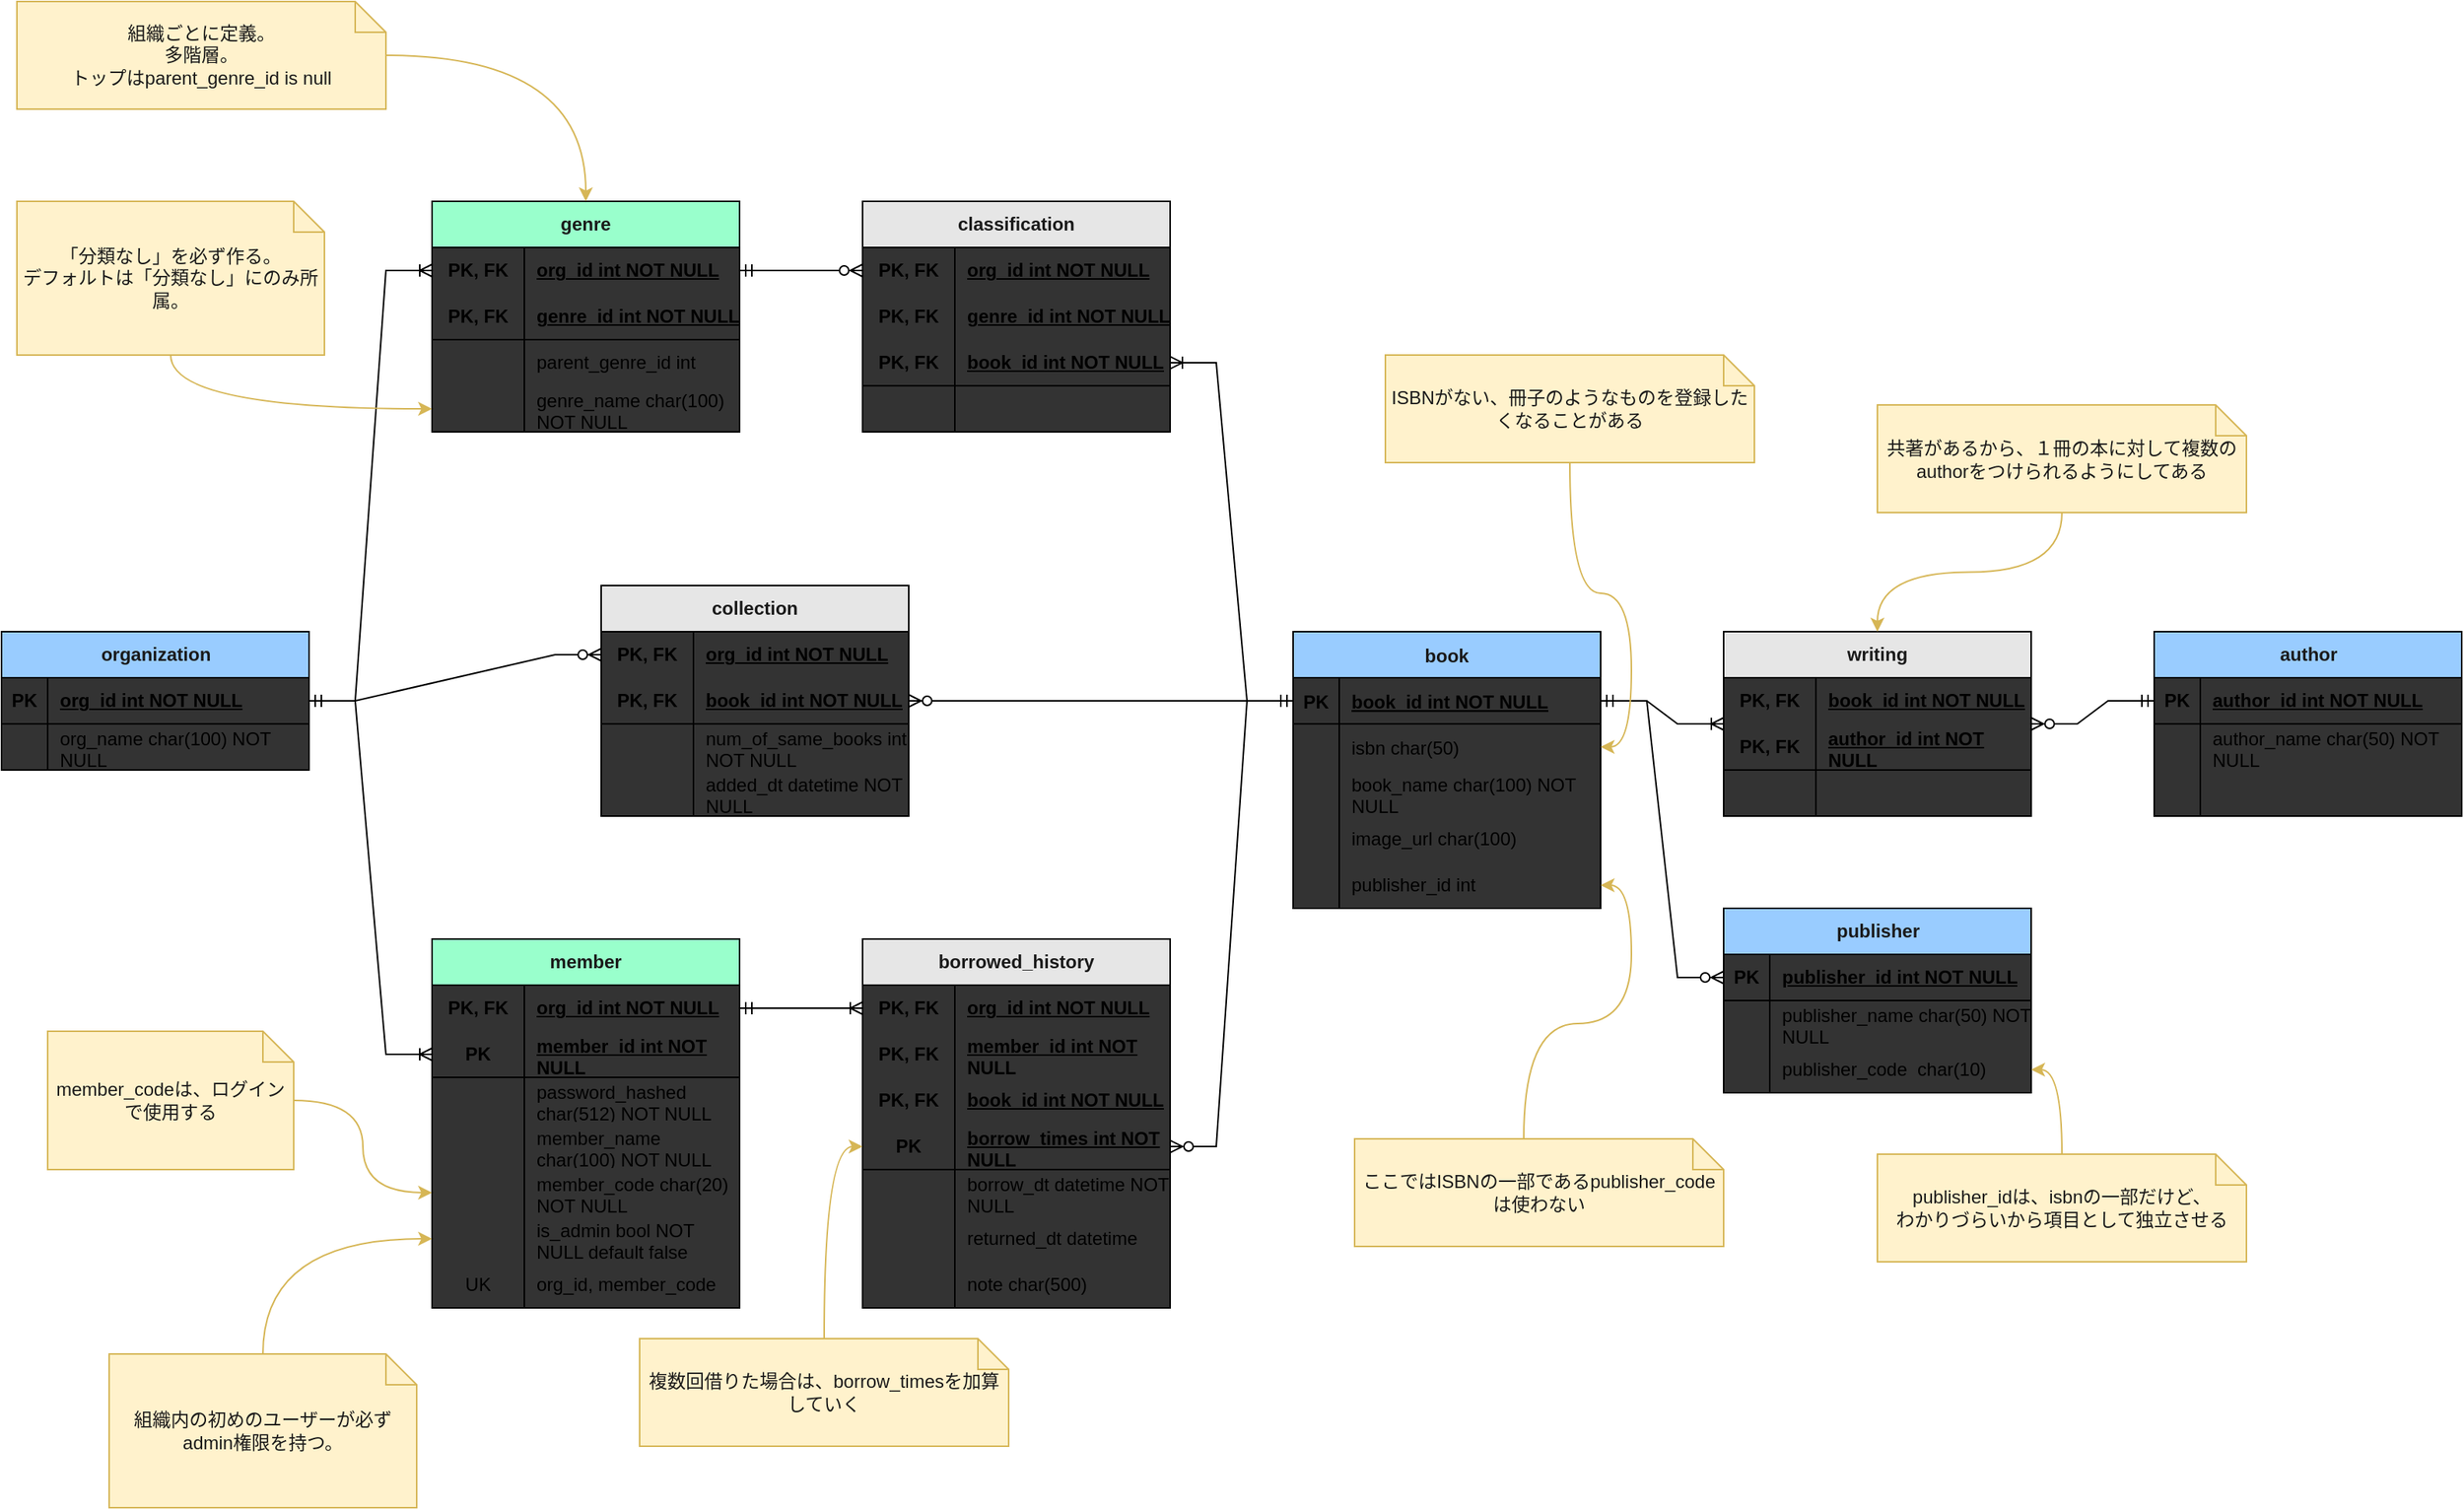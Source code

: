 <mxfile version="21.2.8" type="device">
  <diagram id="R2lEEEUBdFMjLlhIrx00" name="Page-1">
    <mxGraphModel dx="1838" dy="1634" grid="1" gridSize="10" guides="1" tooltips="1" connect="1" arrows="1" fold="1" page="1" pageScale="1" pageWidth="850" pageHeight="1100" math="0" shadow="0" extFonts="Permanent Marker^https://fonts.googleapis.com/css?family=Permanent+Marker">
      <root>
        <mxCell id="0" />
        <mxCell id="1" parent="0" />
        <mxCell id="C-vyLk0tnHw3VtMMgP7b-23" value="book" style="shape=table;startSize=30;container=1;collapsible=1;childLayout=tableLayout;fixedRows=1;rowLines=0;fontStyle=1;align=center;resizeLast=1;fillColor=#99CCFF;fontColor=#1A1A1A;swimlaneFillColor=#333333;" parent="1" vertex="1">
          <mxGeometry y="-80" width="200" height="180" as="geometry" />
        </mxCell>
        <mxCell id="C-vyLk0tnHw3VtMMgP7b-24" value="" style="shape=partialRectangle;collapsible=0;dropTarget=0;pointerEvents=0;fillColor=none;points=[[0,0.5],[1,0.5]];portConstraint=eastwest;top=0;left=0;right=0;bottom=1;" parent="C-vyLk0tnHw3VtMMgP7b-23" vertex="1">
          <mxGeometry y="30" width="200" height="30" as="geometry" />
        </mxCell>
        <mxCell id="C-vyLk0tnHw3VtMMgP7b-25" value="PK" style="shape=partialRectangle;overflow=hidden;connectable=0;fillColor=none;top=0;left=0;bottom=0;right=0;fontStyle=1;" parent="C-vyLk0tnHw3VtMMgP7b-24" vertex="1">
          <mxGeometry width="30" height="30" as="geometry">
            <mxRectangle width="30" height="30" as="alternateBounds" />
          </mxGeometry>
        </mxCell>
        <mxCell id="C-vyLk0tnHw3VtMMgP7b-26" value="book_id int NOT NULL " style="shape=partialRectangle;overflow=hidden;connectable=0;fillColor=none;top=0;left=0;bottom=0;right=0;align=left;spacingLeft=6;fontStyle=5;" parent="C-vyLk0tnHw3VtMMgP7b-24" vertex="1">
          <mxGeometry x="30" width="170" height="30" as="geometry">
            <mxRectangle width="170" height="30" as="alternateBounds" />
          </mxGeometry>
        </mxCell>
        <mxCell id="C-vyLk0tnHw3VtMMgP7b-27" value="" style="shape=partialRectangle;collapsible=0;dropTarget=0;pointerEvents=0;fillColor=none;points=[[0,0.5],[1,0.5]];portConstraint=eastwest;top=0;left=0;right=0;bottom=0;" parent="C-vyLk0tnHw3VtMMgP7b-23" vertex="1">
          <mxGeometry y="60" width="200" height="30" as="geometry" />
        </mxCell>
        <mxCell id="C-vyLk0tnHw3VtMMgP7b-28" value="" style="shape=partialRectangle;overflow=hidden;connectable=0;fillColor=none;top=0;left=0;bottom=0;right=0;" parent="C-vyLk0tnHw3VtMMgP7b-27" vertex="1">
          <mxGeometry width="30" height="30" as="geometry">
            <mxRectangle width="30" height="30" as="alternateBounds" />
          </mxGeometry>
        </mxCell>
        <mxCell id="C-vyLk0tnHw3VtMMgP7b-29" value="isbn char(50)" style="shape=partialRectangle;overflow=hidden;connectable=0;fillColor=none;top=0;left=0;bottom=0;right=0;align=left;spacingLeft=6;verticalAlign=middle;" parent="C-vyLk0tnHw3VtMMgP7b-27" vertex="1">
          <mxGeometry x="30" width="170" height="30" as="geometry">
            <mxRectangle width="170" height="30" as="alternateBounds" />
          </mxGeometry>
        </mxCell>
        <mxCell id="8r9nM0pTr3V1312v1vQE-15" style="shape=partialRectangle;collapsible=0;dropTarget=0;pointerEvents=0;fillColor=none;points=[[0,0.5],[1,0.5]];portConstraint=eastwest;top=0;left=0;right=0;bottom=0;" parent="C-vyLk0tnHw3VtMMgP7b-23" vertex="1">
          <mxGeometry y="90" width="200" height="30" as="geometry" />
        </mxCell>
        <mxCell id="8r9nM0pTr3V1312v1vQE-16" style="shape=partialRectangle;overflow=hidden;connectable=0;fillColor=none;top=0;left=0;bottom=0;right=0;" parent="8r9nM0pTr3V1312v1vQE-15" vertex="1">
          <mxGeometry width="30" height="30" as="geometry">
            <mxRectangle width="30" height="30" as="alternateBounds" />
          </mxGeometry>
        </mxCell>
        <mxCell id="8r9nM0pTr3V1312v1vQE-17" value="book_name char(100) NOT NULL" style="shape=partialRectangle;overflow=hidden;connectable=0;fillColor=none;top=0;left=0;bottom=0;right=0;align=left;spacingLeft=6;verticalAlign=middle;whiteSpace=wrap;" parent="8r9nM0pTr3V1312v1vQE-15" vertex="1">
          <mxGeometry x="30" width="170" height="30" as="geometry">
            <mxRectangle width="170" height="30" as="alternateBounds" />
          </mxGeometry>
        </mxCell>
        <mxCell id="xDDhtr_fr9PukAQvOOPF-29" style="shape=partialRectangle;collapsible=0;dropTarget=0;pointerEvents=0;fillColor=none;points=[[0,0.5],[1,0.5]];portConstraint=eastwest;top=0;left=0;right=0;bottom=0;" parent="C-vyLk0tnHw3VtMMgP7b-23" vertex="1">
          <mxGeometry y="120" width="200" height="30" as="geometry" />
        </mxCell>
        <mxCell id="xDDhtr_fr9PukAQvOOPF-30" style="shape=partialRectangle;overflow=hidden;connectable=0;fillColor=none;top=0;left=0;bottom=0;right=0;" parent="xDDhtr_fr9PukAQvOOPF-29" vertex="1">
          <mxGeometry width="30" height="30" as="geometry">
            <mxRectangle width="30" height="30" as="alternateBounds" />
          </mxGeometry>
        </mxCell>
        <mxCell id="xDDhtr_fr9PukAQvOOPF-31" value="image_url char(100)" style="shape=partialRectangle;overflow=hidden;connectable=0;fillColor=none;top=0;left=0;bottom=0;right=0;align=left;spacingLeft=6;verticalAlign=middle;whiteSpace=wrap;" parent="xDDhtr_fr9PukAQvOOPF-29" vertex="1">
          <mxGeometry x="30" width="170" height="30" as="geometry">
            <mxRectangle width="170" height="30" as="alternateBounds" />
          </mxGeometry>
        </mxCell>
        <mxCell id="EoVkTKcwWORbCDfDLec1-1" style="shape=partialRectangle;collapsible=0;dropTarget=0;pointerEvents=0;fillColor=none;points=[[0,0.5],[1,0.5]];portConstraint=eastwest;top=0;left=0;right=0;bottom=0;" parent="C-vyLk0tnHw3VtMMgP7b-23" vertex="1">
          <mxGeometry y="150" width="200" height="30" as="geometry" />
        </mxCell>
        <mxCell id="EoVkTKcwWORbCDfDLec1-2" style="shape=partialRectangle;overflow=hidden;connectable=0;fillColor=none;top=0;left=0;bottom=0;right=0;" parent="EoVkTKcwWORbCDfDLec1-1" vertex="1">
          <mxGeometry width="30" height="30" as="geometry">
            <mxRectangle width="30" height="30" as="alternateBounds" />
          </mxGeometry>
        </mxCell>
        <mxCell id="EoVkTKcwWORbCDfDLec1-3" value="publisher_id int" style="shape=partialRectangle;overflow=hidden;connectable=0;fillColor=none;top=0;left=0;bottom=0;right=0;align=left;spacingLeft=6;verticalAlign=middle;whiteSpace=wrap;" parent="EoVkTKcwWORbCDfDLec1-1" vertex="1">
          <mxGeometry x="30" width="170" height="30" as="geometry">
            <mxRectangle width="170" height="30" as="alternateBounds" />
          </mxGeometry>
        </mxCell>
        <mxCell id="8r9nM0pTr3V1312v1vQE-1" value="author" style="shape=table;startSize=30;container=1;collapsible=1;childLayout=tableLayout;fixedRows=1;rowLines=0;fontStyle=1;align=center;resizeLast=1;html=1;fillColor=#99CCFF;fontColor=#1A1A1A;swimlaneFillColor=#333333;" parent="1" vertex="1">
          <mxGeometry x="560" y="-80" width="200" height="120" as="geometry">
            <mxRectangle x="440" y="150" width="120" height="30" as="alternateBounds" />
          </mxGeometry>
        </mxCell>
        <mxCell id="8r9nM0pTr3V1312v1vQE-2" value="" style="shape=tableRow;horizontal=0;startSize=0;swimlaneHead=0;swimlaneBody=0;fillColor=none;collapsible=0;dropTarget=0;points=[[0,0.5],[1,0.5]];portConstraint=eastwest;top=0;left=0;right=0;bottom=1;" parent="8r9nM0pTr3V1312v1vQE-1" vertex="1">
          <mxGeometry y="30" width="200" height="30" as="geometry" />
        </mxCell>
        <mxCell id="8r9nM0pTr3V1312v1vQE-3" value="PK" style="shape=partialRectangle;connectable=0;fillColor=none;top=0;left=0;bottom=0;right=0;fontStyle=1;overflow=hidden;whiteSpace=wrap;html=1;" parent="8r9nM0pTr3V1312v1vQE-2" vertex="1">
          <mxGeometry width="30" height="30" as="geometry">
            <mxRectangle width="30" height="30" as="alternateBounds" />
          </mxGeometry>
        </mxCell>
        <mxCell id="8r9nM0pTr3V1312v1vQE-4" value="author_id int NOT NULL" style="shape=partialRectangle;connectable=0;fillColor=none;top=0;left=0;bottom=0;right=0;align=left;spacingLeft=6;fontStyle=5;overflow=hidden;whiteSpace=wrap;html=1;" parent="8r9nM0pTr3V1312v1vQE-2" vertex="1">
          <mxGeometry x="30" width="170" height="30" as="geometry">
            <mxRectangle width="170" height="30" as="alternateBounds" />
          </mxGeometry>
        </mxCell>
        <mxCell id="8r9nM0pTr3V1312v1vQE-5" value="" style="shape=tableRow;horizontal=0;startSize=0;swimlaneHead=0;swimlaneBody=0;fillColor=none;collapsible=0;dropTarget=0;points=[[0,0.5],[1,0.5]];portConstraint=eastwest;top=0;left=0;right=0;bottom=0;" parent="8r9nM0pTr3V1312v1vQE-1" vertex="1">
          <mxGeometry y="60" width="200" height="30" as="geometry" />
        </mxCell>
        <mxCell id="8r9nM0pTr3V1312v1vQE-6" value="" style="shape=partialRectangle;connectable=0;fillColor=none;top=0;left=0;bottom=0;right=0;editable=1;overflow=hidden;whiteSpace=wrap;html=1;" parent="8r9nM0pTr3V1312v1vQE-5" vertex="1">
          <mxGeometry width="30" height="30" as="geometry">
            <mxRectangle width="30" height="30" as="alternateBounds" />
          </mxGeometry>
        </mxCell>
        <mxCell id="8r9nM0pTr3V1312v1vQE-7" value="author_name char(50) NOT NULL" style="shape=partialRectangle;connectable=0;fillColor=none;top=0;left=0;bottom=0;right=0;align=left;spacingLeft=6;overflow=hidden;whiteSpace=wrap;html=1;" parent="8r9nM0pTr3V1312v1vQE-5" vertex="1">
          <mxGeometry x="30" width="170" height="30" as="geometry">
            <mxRectangle width="170" height="30" as="alternateBounds" />
          </mxGeometry>
        </mxCell>
        <mxCell id="8r9nM0pTr3V1312v1vQE-34" style="shape=tableRow;horizontal=0;startSize=0;swimlaneHead=0;swimlaneBody=0;fillColor=none;collapsible=0;dropTarget=0;points=[[0,0.5],[1,0.5]];portConstraint=eastwest;top=0;left=0;right=0;bottom=0;" parent="8r9nM0pTr3V1312v1vQE-1" vertex="1">
          <mxGeometry y="90" width="200" height="30" as="geometry" />
        </mxCell>
        <mxCell id="8r9nM0pTr3V1312v1vQE-35" style="shape=partialRectangle;connectable=0;fillColor=none;top=0;left=0;bottom=0;right=0;editable=1;overflow=hidden;whiteSpace=wrap;html=1;" parent="8r9nM0pTr3V1312v1vQE-34" vertex="1">
          <mxGeometry width="30" height="30" as="geometry">
            <mxRectangle width="30" height="30" as="alternateBounds" />
          </mxGeometry>
        </mxCell>
        <mxCell id="8r9nM0pTr3V1312v1vQE-36" style="shape=partialRectangle;connectable=0;fillColor=none;top=0;left=0;bottom=0;right=0;align=left;spacingLeft=6;overflow=hidden;whiteSpace=wrap;html=1;" parent="8r9nM0pTr3V1312v1vQE-34" vertex="1">
          <mxGeometry x="30" width="170" height="30" as="geometry">
            <mxRectangle width="170" height="30" as="alternateBounds" />
          </mxGeometry>
        </mxCell>
        <mxCell id="8r9nM0pTr3V1312v1vQE-21" value="writing" style="shape=table;startSize=30;container=1;collapsible=1;childLayout=tableLayout;fixedRows=1;rowLines=0;fontStyle=1;align=center;resizeLast=1;html=1;whiteSpace=wrap;swimlaneFillColor=#333333;fillColor=#E6E6E6;fontColor=#1A1A1A;" parent="1" vertex="1">
          <mxGeometry x="280" y="-80" width="200" height="120" as="geometry" />
        </mxCell>
        <mxCell id="8r9nM0pTr3V1312v1vQE-22" value="" style="shape=tableRow;horizontal=0;startSize=0;swimlaneHead=0;swimlaneBody=0;fillColor=none;collapsible=0;dropTarget=0;points=[[0,0.5],[1,0.5]];portConstraint=eastwest;top=0;left=0;right=0;bottom=0;html=1;" parent="8r9nM0pTr3V1312v1vQE-21" vertex="1">
          <mxGeometry y="30" width="200" height="30" as="geometry" />
        </mxCell>
        <mxCell id="8r9nM0pTr3V1312v1vQE-23" value="PK, FK" style="shape=partialRectangle;connectable=0;fillColor=none;top=0;left=0;bottom=0;right=0;fontStyle=1;overflow=hidden;html=1;whiteSpace=wrap;" parent="8r9nM0pTr3V1312v1vQE-22" vertex="1">
          <mxGeometry width="60" height="30" as="geometry">
            <mxRectangle width="60" height="30" as="alternateBounds" />
          </mxGeometry>
        </mxCell>
        <mxCell id="8r9nM0pTr3V1312v1vQE-24" value="book_id int NOT NULL" style="shape=partialRectangle;connectable=0;fillColor=none;top=0;left=0;bottom=0;right=0;align=left;spacingLeft=6;fontStyle=5;overflow=hidden;html=1;whiteSpace=wrap;" parent="8r9nM0pTr3V1312v1vQE-22" vertex="1">
          <mxGeometry x="60" width="140" height="30" as="geometry">
            <mxRectangle width="140" height="30" as="alternateBounds" />
          </mxGeometry>
        </mxCell>
        <mxCell id="8r9nM0pTr3V1312v1vQE-25" value="" style="shape=tableRow;horizontal=0;startSize=0;swimlaneHead=0;swimlaneBody=0;fillColor=none;collapsible=0;dropTarget=0;points=[[0,0.5],[1,0.5]];portConstraint=eastwest;top=0;left=0;right=0;bottom=1;html=1;" parent="8r9nM0pTr3V1312v1vQE-21" vertex="1">
          <mxGeometry y="60" width="200" height="30" as="geometry" />
        </mxCell>
        <mxCell id="8r9nM0pTr3V1312v1vQE-26" value="PK, FK" style="shape=partialRectangle;connectable=0;fillColor=none;top=0;left=0;bottom=0;right=0;fontStyle=1;overflow=hidden;html=1;whiteSpace=wrap;" parent="8r9nM0pTr3V1312v1vQE-25" vertex="1">
          <mxGeometry width="60" height="30" as="geometry">
            <mxRectangle width="60" height="30" as="alternateBounds" />
          </mxGeometry>
        </mxCell>
        <mxCell id="8r9nM0pTr3V1312v1vQE-27" value="author_id int NOT NULL" style="shape=partialRectangle;connectable=0;fillColor=none;top=0;left=0;bottom=0;right=0;align=left;spacingLeft=6;fontStyle=5;overflow=hidden;html=1;whiteSpace=wrap;" parent="8r9nM0pTr3V1312v1vQE-25" vertex="1">
          <mxGeometry x="60" width="140" height="30" as="geometry">
            <mxRectangle width="140" height="30" as="alternateBounds" />
          </mxGeometry>
        </mxCell>
        <mxCell id="8r9nM0pTr3V1312v1vQE-31" value="" style="shape=tableRow;horizontal=0;startSize=0;swimlaneHead=0;swimlaneBody=0;fillColor=none;collapsible=0;dropTarget=0;points=[[0,0.5],[1,0.5]];portConstraint=eastwest;top=0;left=0;right=0;bottom=0;html=1;" parent="8r9nM0pTr3V1312v1vQE-21" vertex="1">
          <mxGeometry y="90" width="200" height="30" as="geometry" />
        </mxCell>
        <mxCell id="8r9nM0pTr3V1312v1vQE-32" value="" style="shape=partialRectangle;connectable=0;fillColor=none;top=0;left=0;bottom=0;right=0;editable=1;overflow=hidden;html=1;whiteSpace=wrap;" parent="8r9nM0pTr3V1312v1vQE-31" vertex="1">
          <mxGeometry width="60" height="30" as="geometry">
            <mxRectangle width="60" height="30" as="alternateBounds" />
          </mxGeometry>
        </mxCell>
        <mxCell id="8r9nM0pTr3V1312v1vQE-33" value="" style="shape=partialRectangle;connectable=0;fillColor=none;top=0;left=0;bottom=0;right=0;align=left;spacingLeft=6;overflow=hidden;html=1;whiteSpace=wrap;" parent="8r9nM0pTr3V1312v1vQE-31" vertex="1">
          <mxGeometry x="60" width="140" height="30" as="geometry">
            <mxRectangle width="140" height="30" as="alternateBounds" />
          </mxGeometry>
        </mxCell>
        <mxCell id="8r9nM0pTr3V1312v1vQE-42" value="" style="edgeStyle=entityRelationEdgeStyle;fontSize=12;html=1;endArrow=ERoneToMany;startArrow=ERmandOne;rounded=0;endFill=0;" parent="1" source="C-vyLk0tnHw3VtMMgP7b-24" target="8r9nM0pTr3V1312v1vQE-21" edge="1">
          <mxGeometry width="100" height="100" relative="1" as="geometry">
            <mxPoint x="380" y="300" as="sourcePoint" />
            <mxPoint x="400" y="140" as="targetPoint" />
          </mxGeometry>
        </mxCell>
        <mxCell id="8r9nM0pTr3V1312v1vQE-43" value="" style="edgeStyle=entityRelationEdgeStyle;fontSize=12;html=1;endArrow=ERzeroToMany;startArrow=ERmandOne;rounded=0;" parent="1" source="8r9nM0pTr3V1312v1vQE-2" target="8r9nM0pTr3V1312v1vQE-21" edge="1">
          <mxGeometry width="100" height="100" relative="1" as="geometry">
            <mxPoint x="690" y="140" as="sourcePoint" />
            <mxPoint x="550" y="80" as="targetPoint" />
          </mxGeometry>
        </mxCell>
        <mxCell id="8r9nM0pTr3V1312v1vQE-44" value="publisher" style="shape=table;startSize=30;container=1;collapsible=1;childLayout=tableLayout;fixedRows=1;rowLines=0;fontStyle=1;align=center;resizeLast=1;html=1;fillColor=#99CCFF;fontColor=#1A1A1A;swimlaneFillColor=#333333;" parent="1" vertex="1">
          <mxGeometry x="280" y="100" width="200" height="120" as="geometry">
            <mxRectangle x="440" y="150" width="120" height="30" as="alternateBounds" />
          </mxGeometry>
        </mxCell>
        <mxCell id="8r9nM0pTr3V1312v1vQE-45" value="" style="shape=tableRow;horizontal=0;startSize=0;swimlaneHead=0;swimlaneBody=0;fillColor=none;collapsible=0;dropTarget=0;points=[[0,0.5],[1,0.5]];portConstraint=eastwest;top=0;left=0;right=0;bottom=1;" parent="8r9nM0pTr3V1312v1vQE-44" vertex="1">
          <mxGeometry y="30" width="200" height="30" as="geometry" />
        </mxCell>
        <mxCell id="8r9nM0pTr3V1312v1vQE-46" value="PK" style="shape=partialRectangle;connectable=0;fillColor=none;top=0;left=0;bottom=0;right=0;fontStyle=1;overflow=hidden;whiteSpace=wrap;html=1;" parent="8r9nM0pTr3V1312v1vQE-45" vertex="1">
          <mxGeometry width="30" height="30" as="geometry">
            <mxRectangle width="30" height="30" as="alternateBounds" />
          </mxGeometry>
        </mxCell>
        <mxCell id="8r9nM0pTr3V1312v1vQE-47" value="publisher_id int NOT NULL" style="shape=partialRectangle;connectable=0;fillColor=none;top=0;left=0;bottom=0;right=0;align=left;spacingLeft=6;fontStyle=5;overflow=hidden;whiteSpace=wrap;html=1;" parent="8r9nM0pTr3V1312v1vQE-45" vertex="1">
          <mxGeometry x="30" width="170" height="30" as="geometry">
            <mxRectangle width="170" height="30" as="alternateBounds" />
          </mxGeometry>
        </mxCell>
        <mxCell id="8r9nM0pTr3V1312v1vQE-48" value="" style="shape=tableRow;horizontal=0;startSize=0;swimlaneHead=0;swimlaneBody=0;fillColor=none;collapsible=0;dropTarget=0;points=[[0,0.5],[1,0.5]];portConstraint=eastwest;top=0;left=0;right=0;bottom=0;" parent="8r9nM0pTr3V1312v1vQE-44" vertex="1">
          <mxGeometry y="60" width="200" height="30" as="geometry" />
        </mxCell>
        <mxCell id="8r9nM0pTr3V1312v1vQE-49" value="" style="shape=partialRectangle;connectable=0;fillColor=none;top=0;left=0;bottom=0;right=0;editable=1;overflow=hidden;whiteSpace=wrap;html=1;" parent="8r9nM0pTr3V1312v1vQE-48" vertex="1">
          <mxGeometry width="30" height="30" as="geometry">
            <mxRectangle width="30" height="30" as="alternateBounds" />
          </mxGeometry>
        </mxCell>
        <mxCell id="8r9nM0pTr3V1312v1vQE-50" value="publisher_name char(50) NOT NULL" style="shape=partialRectangle;connectable=0;fillColor=none;top=0;left=0;bottom=0;right=0;align=left;spacingLeft=6;overflow=hidden;whiteSpace=wrap;html=1;" parent="8r9nM0pTr3V1312v1vQE-48" vertex="1">
          <mxGeometry x="30" width="170" height="30" as="geometry">
            <mxRectangle width="170" height="30" as="alternateBounds" />
          </mxGeometry>
        </mxCell>
        <mxCell id="8r9nM0pTr3V1312v1vQE-51" style="shape=tableRow;horizontal=0;startSize=0;swimlaneHead=0;swimlaneBody=0;fillColor=none;collapsible=0;dropTarget=0;points=[[0,0.5],[1,0.5]];portConstraint=eastwest;top=0;left=0;right=0;bottom=0;" parent="8r9nM0pTr3V1312v1vQE-44" vertex="1">
          <mxGeometry y="90" width="200" height="30" as="geometry" />
        </mxCell>
        <mxCell id="8r9nM0pTr3V1312v1vQE-52" style="shape=partialRectangle;connectable=0;fillColor=none;top=0;left=0;bottom=0;right=0;editable=1;overflow=hidden;whiteSpace=wrap;html=1;" parent="8r9nM0pTr3V1312v1vQE-51" vertex="1">
          <mxGeometry width="30" height="30" as="geometry">
            <mxRectangle width="30" height="30" as="alternateBounds" />
          </mxGeometry>
        </mxCell>
        <mxCell id="8r9nM0pTr3V1312v1vQE-53" value="publisher_code&amp;nbsp; char(10)" style="shape=partialRectangle;connectable=0;fillColor=none;top=0;left=0;bottom=0;right=0;align=left;spacingLeft=6;overflow=hidden;whiteSpace=wrap;html=1;" parent="8r9nM0pTr3V1312v1vQE-51" vertex="1">
          <mxGeometry x="30" width="170" height="30" as="geometry">
            <mxRectangle width="170" height="30" as="alternateBounds" />
          </mxGeometry>
        </mxCell>
        <mxCell id="8r9nM0pTr3V1312v1vQE-74" value="" style="edgeStyle=entityRelationEdgeStyle;fontSize=12;html=1;endArrow=ERzeroToMany;startArrow=ERmandOne;movable=1;resizable=1;rotatable=1;deletable=1;editable=1;locked=0;connectable=1;rounded=0;endFill=0;entryX=0;entryY=0.5;entryDx=0;entryDy=0;" parent="1" source="C-vyLk0tnHw3VtMMgP7b-24" target="8r9nM0pTr3V1312v1vQE-45" edge="1">
          <mxGeometry width="100" height="100" relative="1" as="geometry">
            <mxPoint x="250" y="250" as="sourcePoint" />
            <mxPoint x="280" y="165" as="targetPoint" />
          </mxGeometry>
        </mxCell>
        <mxCell id="8r9nM0pTr3V1312v1vQE-98" value="organization" style="shape=table;startSize=30;container=1;collapsible=1;childLayout=tableLayout;fixedRows=1;rowLines=0;fontStyle=1;align=center;resizeLast=1;html=1;fillColor=#99CCFF;fontColor=#1A1A1A;labelBackgroundColor=none;swimlaneFillColor=#333333;" parent="1" vertex="1">
          <mxGeometry x="-840" y="-80" width="200" height="90" as="geometry" />
        </mxCell>
        <mxCell id="8r9nM0pTr3V1312v1vQE-99" value="" style="shape=tableRow;horizontal=0;startSize=0;swimlaneHead=0;swimlaneBody=0;fillColor=none;collapsible=0;dropTarget=0;points=[[0,0.5],[1,0.5]];portConstraint=eastwest;top=0;left=0;right=0;bottom=1;" parent="8r9nM0pTr3V1312v1vQE-98" vertex="1">
          <mxGeometry y="30" width="200" height="30" as="geometry" />
        </mxCell>
        <mxCell id="8r9nM0pTr3V1312v1vQE-100" value="PK" style="shape=partialRectangle;connectable=0;fillColor=none;top=0;left=0;bottom=0;right=0;fontStyle=1;overflow=hidden;whiteSpace=wrap;html=1;" parent="8r9nM0pTr3V1312v1vQE-99" vertex="1">
          <mxGeometry width="30" height="30" as="geometry">
            <mxRectangle width="30" height="30" as="alternateBounds" />
          </mxGeometry>
        </mxCell>
        <mxCell id="8r9nM0pTr3V1312v1vQE-101" value="org_id int NOT NULL" style="shape=partialRectangle;connectable=0;fillColor=none;top=0;left=0;bottom=0;right=0;align=left;spacingLeft=6;fontStyle=5;overflow=hidden;whiteSpace=wrap;html=1;" parent="8r9nM0pTr3V1312v1vQE-99" vertex="1">
          <mxGeometry x="30" width="170" height="30" as="geometry">
            <mxRectangle width="170" height="30" as="alternateBounds" />
          </mxGeometry>
        </mxCell>
        <mxCell id="8r9nM0pTr3V1312v1vQE-102" value="" style="shape=tableRow;horizontal=0;startSize=0;swimlaneHead=0;swimlaneBody=0;fillColor=none;collapsible=0;dropTarget=0;points=[[0,0.5],[1,0.5]];portConstraint=eastwest;top=0;left=0;right=0;bottom=0;" parent="8r9nM0pTr3V1312v1vQE-98" vertex="1">
          <mxGeometry y="60" width="200" height="30" as="geometry" />
        </mxCell>
        <mxCell id="8r9nM0pTr3V1312v1vQE-103" value="" style="shape=partialRectangle;connectable=0;fillColor=none;top=0;left=0;bottom=0;right=0;editable=1;overflow=hidden;whiteSpace=wrap;html=1;" parent="8r9nM0pTr3V1312v1vQE-102" vertex="1">
          <mxGeometry width="30" height="30" as="geometry">
            <mxRectangle width="30" height="30" as="alternateBounds" />
          </mxGeometry>
        </mxCell>
        <mxCell id="8r9nM0pTr3V1312v1vQE-104" value="org_name char(100) NOT NULL" style="shape=partialRectangle;connectable=0;fillColor=none;top=0;left=0;bottom=0;right=0;align=left;spacingLeft=6;overflow=hidden;whiteSpace=wrap;html=1;" parent="8r9nM0pTr3V1312v1vQE-102" vertex="1">
          <mxGeometry x="30" width="170" height="30" as="geometry">
            <mxRectangle width="170" height="30" as="alternateBounds" />
          </mxGeometry>
        </mxCell>
        <mxCell id="8r9nM0pTr3V1312v1vQE-146" value="collection" style="shape=table;startSize=30;container=1;collapsible=1;childLayout=tableLayout;fixedRows=1;rowLines=0;fontStyle=1;align=center;resizeLast=1;html=1;whiteSpace=wrap;labelBackgroundColor=none;swimlaneFillColor=#333333;fillColor=#E6E6E6;fontColor=#1A1A1A;" parent="1" vertex="1">
          <mxGeometry x="-450" y="-110" width="200" height="150" as="geometry" />
        </mxCell>
        <mxCell id="8r9nM0pTr3V1312v1vQE-147" value="" style="shape=tableRow;horizontal=0;startSize=0;swimlaneHead=0;swimlaneBody=0;fillColor=none;collapsible=0;dropTarget=0;points=[[0,0.5],[1,0.5]];portConstraint=eastwest;top=0;left=0;right=0;bottom=0;html=1;" parent="8r9nM0pTr3V1312v1vQE-146" vertex="1">
          <mxGeometry y="30" width="200" height="30" as="geometry" />
        </mxCell>
        <mxCell id="8r9nM0pTr3V1312v1vQE-148" value="PK, FK" style="shape=partialRectangle;connectable=0;fillColor=none;top=0;left=0;bottom=0;right=0;fontStyle=1;overflow=hidden;html=1;whiteSpace=wrap;" parent="8r9nM0pTr3V1312v1vQE-147" vertex="1">
          <mxGeometry width="60" height="30" as="geometry">
            <mxRectangle width="60" height="30" as="alternateBounds" />
          </mxGeometry>
        </mxCell>
        <mxCell id="8r9nM0pTr3V1312v1vQE-149" value="org_id int NOT NULL" style="shape=partialRectangle;connectable=0;fillColor=none;top=0;left=0;bottom=0;right=0;align=left;spacingLeft=6;fontStyle=5;overflow=hidden;html=1;whiteSpace=wrap;" parent="8r9nM0pTr3V1312v1vQE-147" vertex="1">
          <mxGeometry x="60" width="140" height="30" as="geometry">
            <mxRectangle width="140" height="30" as="alternateBounds" />
          </mxGeometry>
        </mxCell>
        <mxCell id="8r9nM0pTr3V1312v1vQE-150" value="" style="shape=tableRow;horizontal=0;startSize=0;swimlaneHead=0;swimlaneBody=0;fillColor=none;collapsible=0;dropTarget=0;points=[[0,0.5],[1,0.5]];portConstraint=eastwest;top=0;left=0;right=0;bottom=1;html=1;" parent="8r9nM0pTr3V1312v1vQE-146" vertex="1">
          <mxGeometry y="60" width="200" height="30" as="geometry" />
        </mxCell>
        <mxCell id="8r9nM0pTr3V1312v1vQE-151" value="PK, FK" style="shape=partialRectangle;connectable=0;fillColor=none;top=0;left=0;bottom=0;right=0;fontStyle=1;overflow=hidden;html=1;whiteSpace=wrap;" parent="8r9nM0pTr3V1312v1vQE-150" vertex="1">
          <mxGeometry width="60" height="30" as="geometry">
            <mxRectangle width="60" height="30" as="alternateBounds" />
          </mxGeometry>
        </mxCell>
        <mxCell id="8r9nM0pTr3V1312v1vQE-152" value="book_id int NOT NULL" style="shape=partialRectangle;connectable=0;fillColor=none;top=0;left=0;bottom=0;right=0;align=left;spacingLeft=6;fontStyle=5;overflow=hidden;html=1;whiteSpace=wrap;" parent="8r9nM0pTr3V1312v1vQE-150" vertex="1">
          <mxGeometry x="60" width="140" height="30" as="geometry">
            <mxRectangle width="140" height="30" as="alternateBounds" />
          </mxGeometry>
        </mxCell>
        <mxCell id="8r9nM0pTr3V1312v1vQE-153" value="" style="shape=tableRow;horizontal=0;startSize=0;swimlaneHead=0;swimlaneBody=0;fillColor=none;collapsible=0;dropTarget=0;points=[[0,0.5],[1,0.5]];portConstraint=eastwest;top=0;left=0;right=0;bottom=0;html=1;" parent="8r9nM0pTr3V1312v1vQE-146" vertex="1">
          <mxGeometry y="90" width="200" height="30" as="geometry" />
        </mxCell>
        <mxCell id="8r9nM0pTr3V1312v1vQE-154" value="" style="shape=partialRectangle;connectable=0;fillColor=none;top=0;left=0;bottom=0;right=0;editable=1;overflow=hidden;html=1;whiteSpace=wrap;" parent="8r9nM0pTr3V1312v1vQE-153" vertex="1">
          <mxGeometry width="60" height="30" as="geometry">
            <mxRectangle width="60" height="30" as="alternateBounds" />
          </mxGeometry>
        </mxCell>
        <mxCell id="8r9nM0pTr3V1312v1vQE-155" value="num_of_same_books int NOT NULL" style="shape=partialRectangle;connectable=0;fillColor=none;top=0;left=0;bottom=0;right=0;align=left;spacingLeft=6;overflow=hidden;html=1;whiteSpace=wrap;" parent="8r9nM0pTr3V1312v1vQE-153" vertex="1">
          <mxGeometry x="60" width="140" height="30" as="geometry">
            <mxRectangle width="140" height="30" as="alternateBounds" />
          </mxGeometry>
        </mxCell>
        <mxCell id="8r9nM0pTr3V1312v1vQE-195" value="" style="shape=tableRow;horizontal=0;startSize=0;swimlaneHead=0;swimlaneBody=0;fillColor=none;collapsible=0;dropTarget=0;points=[[0,0.5],[1,0.5]];portConstraint=eastwest;top=0;left=0;right=0;bottom=0;html=1;" parent="8r9nM0pTr3V1312v1vQE-146" vertex="1">
          <mxGeometry y="120" width="200" height="30" as="geometry" />
        </mxCell>
        <mxCell id="8r9nM0pTr3V1312v1vQE-196" value="" style="shape=partialRectangle;connectable=0;fillColor=none;top=0;left=0;bottom=0;right=0;editable=1;overflow=hidden;html=1;whiteSpace=wrap;" parent="8r9nM0pTr3V1312v1vQE-195" vertex="1">
          <mxGeometry width="60" height="30" as="geometry">
            <mxRectangle width="60" height="30" as="alternateBounds" />
          </mxGeometry>
        </mxCell>
        <mxCell id="8r9nM0pTr3V1312v1vQE-197" value="added_dt datetime NOT NULL" style="shape=partialRectangle;connectable=0;fillColor=none;top=0;left=0;bottom=0;right=0;align=left;spacingLeft=6;overflow=hidden;html=1;whiteSpace=wrap;" parent="8r9nM0pTr3V1312v1vQE-195" vertex="1">
          <mxGeometry x="60" width="140" height="30" as="geometry">
            <mxRectangle width="140" height="30" as="alternateBounds" />
          </mxGeometry>
        </mxCell>
        <mxCell id="8r9nM0pTr3V1312v1vQE-156" value="" style="edgeStyle=entityRelationEdgeStyle;fontSize=12;html=1;endArrow=ERzeroToMany;startArrow=ERmandOne;movable=1;resizable=1;rotatable=1;deletable=1;editable=1;locked=0;connectable=1;rounded=0;" parent="1" source="C-vyLk0tnHw3VtMMgP7b-24" target="8r9nM0pTr3V1312v1vQE-150" edge="1">
          <mxGeometry width="100" height="100" relative="1" as="geometry">
            <mxPoint x="-20" y="200" as="sourcePoint" />
            <mxPoint x="50" y="360" as="targetPoint" />
          </mxGeometry>
        </mxCell>
        <mxCell id="8r9nM0pTr3V1312v1vQE-157" value="" style="edgeStyle=entityRelationEdgeStyle;fontSize=12;html=1;endArrow=ERzeroToMany;startArrow=ERmandOne;movable=1;resizable=1;rotatable=1;deletable=1;editable=1;locked=0;connectable=1;rounded=0;" parent="1" source="8r9nM0pTr3V1312v1vQE-99" target="8r9nM0pTr3V1312v1vQE-147" edge="1">
          <mxGeometry width="100" height="100" relative="1" as="geometry">
            <mxPoint x="-280" y="180" as="sourcePoint" />
            <mxPoint x="-250" y="280" as="targetPoint" />
          </mxGeometry>
        </mxCell>
        <mxCell id="8r9nM0pTr3V1312v1vQE-171" value="" style="edgeStyle=entityRelationEdgeStyle;fontSize=12;html=1;endArrow=ERoneToMany;startArrow=ERmandOne;movable=1;resizable=1;rotatable=1;deletable=1;editable=1;locked=0;connectable=1;endFill=0;rounded=0;strokeColor=default;" parent="1" source="8r9nM0pTr3V1312v1vQE-99" target="zbvu_X4n6_wAgmZ8vR49-22" edge="1">
          <mxGeometry width="100" height="100" relative="1" as="geometry">
            <mxPoint x="-360" y="200" as="sourcePoint" />
            <mxPoint x="-340" y="320" as="targetPoint" />
          </mxGeometry>
        </mxCell>
        <mxCell id="8r9nM0pTr3V1312v1vQE-181" value="borrowed_history" style="shape=table;startSize=30;container=1;collapsible=1;childLayout=tableLayout;fixedRows=1;rowLines=0;fontStyle=1;align=center;resizeLast=1;html=1;whiteSpace=wrap;labelBackgroundColor=none;swimlaneFillColor=#333333;fillColor=#E6E6E6;fontColor=#1A1A1A;" parent="1" vertex="1">
          <mxGeometry x="-280" y="120" width="200" height="240" as="geometry" />
        </mxCell>
        <mxCell id="nz0PrsBrhL_a3VgGI8s0-1" style="shape=tableRow;horizontal=0;startSize=0;swimlaneHead=0;swimlaneBody=0;fillColor=none;collapsible=0;dropTarget=0;points=[[0,0.5],[1,0.5]];portConstraint=eastwest;top=0;left=0;right=0;bottom=0;html=1;" vertex="1" parent="8r9nM0pTr3V1312v1vQE-181">
          <mxGeometry y="30" width="200" height="30" as="geometry" />
        </mxCell>
        <mxCell id="nz0PrsBrhL_a3VgGI8s0-2" value="PK, FK" style="shape=partialRectangle;connectable=0;fillColor=none;top=0;left=0;bottom=0;right=0;fontStyle=1;overflow=hidden;html=1;whiteSpace=wrap;" vertex="1" parent="nz0PrsBrhL_a3VgGI8s0-1">
          <mxGeometry width="60" height="30" as="geometry">
            <mxRectangle width="60" height="30" as="alternateBounds" />
          </mxGeometry>
        </mxCell>
        <mxCell id="nz0PrsBrhL_a3VgGI8s0-3" value="org_id int NOT NULL" style="shape=partialRectangle;connectable=0;fillColor=none;top=0;left=0;bottom=0;right=0;align=left;spacingLeft=6;fontStyle=5;overflow=hidden;html=1;whiteSpace=wrap;" vertex="1" parent="nz0PrsBrhL_a3VgGI8s0-1">
          <mxGeometry x="60" width="140" height="30" as="geometry">
            <mxRectangle width="140" height="30" as="alternateBounds" />
          </mxGeometry>
        </mxCell>
        <mxCell id="8r9nM0pTr3V1312v1vQE-182" value="" style="shape=tableRow;horizontal=0;startSize=0;swimlaneHead=0;swimlaneBody=0;fillColor=none;collapsible=0;dropTarget=0;points=[[0,0.5],[1,0.5]];portConstraint=eastwest;top=0;left=0;right=0;bottom=0;html=1;" parent="8r9nM0pTr3V1312v1vQE-181" vertex="1">
          <mxGeometry y="60" width="200" height="30" as="geometry" />
        </mxCell>
        <mxCell id="8r9nM0pTr3V1312v1vQE-183" value="PK, FK" style="shape=partialRectangle;connectable=0;fillColor=none;top=0;left=0;bottom=0;right=0;fontStyle=1;overflow=hidden;html=1;whiteSpace=wrap;" parent="8r9nM0pTr3V1312v1vQE-182" vertex="1">
          <mxGeometry width="60" height="30" as="geometry">
            <mxRectangle width="60" height="30" as="alternateBounds" />
          </mxGeometry>
        </mxCell>
        <mxCell id="8r9nM0pTr3V1312v1vQE-184" value="member_id int NOT NULL" style="shape=partialRectangle;connectable=0;fillColor=none;top=0;left=0;bottom=0;right=0;align=left;spacingLeft=6;fontStyle=5;overflow=hidden;html=1;whiteSpace=wrap;" parent="8r9nM0pTr3V1312v1vQE-182" vertex="1">
          <mxGeometry x="60" width="140" height="30" as="geometry">
            <mxRectangle width="140" height="30" as="alternateBounds" />
          </mxGeometry>
        </mxCell>
        <mxCell id="xDDhtr_fr9PukAQvOOPF-61" style="shape=tableRow;horizontal=0;startSize=0;swimlaneHead=0;swimlaneBody=0;fillColor=none;collapsible=0;dropTarget=0;points=[[0,0.5],[1,0.5]];portConstraint=eastwest;top=0;left=0;right=0;bottom=0;html=1;" parent="8r9nM0pTr3V1312v1vQE-181" vertex="1">
          <mxGeometry y="90" width="200" height="30" as="geometry" />
        </mxCell>
        <mxCell id="xDDhtr_fr9PukAQvOOPF-62" value="PK, FK" style="shape=partialRectangle;connectable=0;fillColor=none;top=0;left=0;bottom=0;right=0;fontStyle=1;overflow=hidden;html=1;whiteSpace=wrap;" parent="xDDhtr_fr9PukAQvOOPF-61" vertex="1">
          <mxGeometry width="60" height="30" as="geometry">
            <mxRectangle width="60" height="30" as="alternateBounds" />
          </mxGeometry>
        </mxCell>
        <mxCell id="xDDhtr_fr9PukAQvOOPF-63" value="book_id int NOT NULL" style="shape=partialRectangle;connectable=0;fillColor=none;top=0;left=0;bottom=0;right=0;align=left;spacingLeft=6;fontStyle=5;overflow=hidden;html=1;whiteSpace=wrap;" parent="xDDhtr_fr9PukAQvOOPF-61" vertex="1">
          <mxGeometry x="60" width="140" height="30" as="geometry">
            <mxRectangle width="140" height="30" as="alternateBounds" />
          </mxGeometry>
        </mxCell>
        <mxCell id="8r9nM0pTr3V1312v1vQE-185" value="" style="shape=tableRow;horizontal=0;startSize=0;swimlaneHead=0;swimlaneBody=0;fillColor=none;collapsible=0;dropTarget=0;points=[[0,0.5],[1,0.5]];portConstraint=eastwest;top=0;left=0;right=0;bottom=1;html=1;" parent="8r9nM0pTr3V1312v1vQE-181" vertex="1">
          <mxGeometry y="120" width="200" height="30" as="geometry" />
        </mxCell>
        <mxCell id="8r9nM0pTr3V1312v1vQE-186" value="PK" style="shape=partialRectangle;connectable=0;fillColor=none;top=0;left=0;bottom=0;right=0;fontStyle=1;overflow=hidden;html=1;whiteSpace=wrap;" parent="8r9nM0pTr3V1312v1vQE-185" vertex="1">
          <mxGeometry width="60" height="30" as="geometry">
            <mxRectangle width="60" height="30" as="alternateBounds" />
          </mxGeometry>
        </mxCell>
        <mxCell id="8r9nM0pTr3V1312v1vQE-187" value="borrow_times int NOT NULL" style="shape=partialRectangle;connectable=0;fillColor=none;top=0;left=0;bottom=0;right=0;align=left;spacingLeft=6;fontStyle=5;overflow=hidden;html=1;whiteSpace=wrap;" parent="8r9nM0pTr3V1312v1vQE-185" vertex="1">
          <mxGeometry x="60" width="140" height="30" as="geometry">
            <mxRectangle width="140" height="30" as="alternateBounds" />
          </mxGeometry>
        </mxCell>
        <mxCell id="8r9nM0pTr3V1312v1vQE-188" value="" style="shape=tableRow;horizontal=0;startSize=0;swimlaneHead=0;swimlaneBody=0;fillColor=none;collapsible=0;dropTarget=0;points=[[0,0.5],[1,0.5]];portConstraint=eastwest;top=0;left=0;right=0;bottom=0;html=1;" parent="8r9nM0pTr3V1312v1vQE-181" vertex="1">
          <mxGeometry y="150" width="200" height="30" as="geometry" />
        </mxCell>
        <mxCell id="8r9nM0pTr3V1312v1vQE-189" value="" style="shape=partialRectangle;connectable=0;fillColor=none;top=0;left=0;bottom=0;right=0;editable=1;overflow=hidden;html=1;whiteSpace=wrap;" parent="8r9nM0pTr3V1312v1vQE-188" vertex="1">
          <mxGeometry width="60" height="30" as="geometry">
            <mxRectangle width="60" height="30" as="alternateBounds" />
          </mxGeometry>
        </mxCell>
        <mxCell id="8r9nM0pTr3V1312v1vQE-190" value="borrow_dt datetime NOT NULL" style="shape=partialRectangle;connectable=0;fillColor=none;top=0;left=0;bottom=0;right=0;align=left;spacingLeft=6;overflow=hidden;html=1;whiteSpace=wrap;" parent="8r9nM0pTr3V1312v1vQE-188" vertex="1">
          <mxGeometry x="60" width="140" height="30" as="geometry">
            <mxRectangle width="140" height="30" as="alternateBounds" />
          </mxGeometry>
        </mxCell>
        <mxCell id="8r9nM0pTr3V1312v1vQE-191" value="" style="shape=tableRow;horizontal=0;startSize=0;swimlaneHead=0;swimlaneBody=0;fillColor=none;collapsible=0;dropTarget=0;points=[[0,0.5],[1,0.5]];portConstraint=eastwest;top=0;left=0;right=0;bottom=0;html=1;" parent="8r9nM0pTr3V1312v1vQE-181" vertex="1">
          <mxGeometry y="180" width="200" height="30" as="geometry" />
        </mxCell>
        <mxCell id="8r9nM0pTr3V1312v1vQE-192" value="" style="shape=partialRectangle;connectable=0;fillColor=none;top=0;left=0;bottom=0;right=0;editable=1;overflow=hidden;html=1;whiteSpace=wrap;" parent="8r9nM0pTr3V1312v1vQE-191" vertex="1">
          <mxGeometry width="60" height="30" as="geometry">
            <mxRectangle width="60" height="30" as="alternateBounds" />
          </mxGeometry>
        </mxCell>
        <mxCell id="8r9nM0pTr3V1312v1vQE-193" value="returned_dt datetime" style="shape=partialRectangle;connectable=0;fillColor=none;top=0;left=0;bottom=0;right=0;align=left;spacingLeft=6;overflow=hidden;html=1;whiteSpace=wrap;" parent="8r9nM0pTr3V1312v1vQE-191" vertex="1">
          <mxGeometry x="60" width="140" height="30" as="geometry">
            <mxRectangle width="140" height="30" as="alternateBounds" />
          </mxGeometry>
        </mxCell>
        <mxCell id="xDDhtr_fr9PukAQvOOPF-32" style="shape=tableRow;horizontal=0;startSize=0;swimlaneHead=0;swimlaneBody=0;fillColor=none;collapsible=0;dropTarget=0;points=[[0,0.5],[1,0.5]];portConstraint=eastwest;top=0;left=0;right=0;bottom=0;html=1;" parent="8r9nM0pTr3V1312v1vQE-181" vertex="1">
          <mxGeometry y="210" width="200" height="30" as="geometry" />
        </mxCell>
        <mxCell id="xDDhtr_fr9PukAQvOOPF-33" style="shape=partialRectangle;connectable=0;fillColor=none;top=0;left=0;bottom=0;right=0;editable=1;overflow=hidden;html=1;whiteSpace=wrap;" parent="xDDhtr_fr9PukAQvOOPF-32" vertex="1">
          <mxGeometry width="60" height="30" as="geometry">
            <mxRectangle width="60" height="30" as="alternateBounds" />
          </mxGeometry>
        </mxCell>
        <mxCell id="xDDhtr_fr9PukAQvOOPF-34" value="note char(500)" style="shape=partialRectangle;connectable=0;fillColor=none;top=0;left=0;bottom=0;right=0;align=left;spacingLeft=6;overflow=hidden;html=1;whiteSpace=wrap;" parent="xDDhtr_fr9PukAQvOOPF-32" vertex="1">
          <mxGeometry x="60" width="140" height="30" as="geometry">
            <mxRectangle width="140" height="30" as="alternateBounds" />
          </mxGeometry>
        </mxCell>
        <mxCell id="8r9nM0pTr3V1312v1vQE-194" value="" style="edgeStyle=entityRelationEdgeStyle;fontSize=12;html=1;endArrow=ERoneToMany;startArrow=ERmandOne;movable=1;resizable=1;rotatable=1;deletable=1;editable=1;locked=0;connectable=1;rounded=0;endFill=0;" parent="1" source="zbvu_X4n6_wAgmZ8vR49-19" target="nz0PrsBrhL_a3VgGI8s0-1" edge="1">
          <mxGeometry width="100" height="100" relative="1" as="geometry">
            <mxPoint x="-220" y="200" as="sourcePoint" />
            <mxPoint x="-130" y="450" as="targetPoint" />
          </mxGeometry>
        </mxCell>
        <mxCell id="8r9nM0pTr3V1312v1vQE-201" value="" style="edgeStyle=entityRelationEdgeStyle;fontSize=12;html=1;endArrow=ERzeroToMany;startArrow=ERmandOne;movable=1;resizable=1;rotatable=1;deletable=1;editable=1;locked=0;connectable=1;rounded=0;endFill=0;" parent="1" source="C-vyLk0tnHw3VtMMgP7b-24" target="8r9nM0pTr3V1312v1vQE-185" edge="1">
          <mxGeometry width="100" height="100" relative="1" as="geometry">
            <mxPoint x="190" y="285" as="sourcePoint" />
            <mxPoint x="270" y="315" as="targetPoint" />
          </mxGeometry>
        </mxCell>
        <mxCell id="xDDhtr_fr9PukAQvOOPF-14" value="genre" style="shape=table;startSize=30;container=1;collapsible=1;childLayout=tableLayout;fixedRows=1;rowLines=0;fontStyle=1;align=center;resizeLast=1;html=1;whiteSpace=wrap;fillColor=#99FFCC;fontColor=#1A1A1A;labelBackgroundColor=none;swimlaneFillColor=#333333;" parent="1" vertex="1">
          <mxGeometry x="-560" y="-360" width="200" height="150" as="geometry" />
        </mxCell>
        <mxCell id="xDDhtr_fr9PukAQvOOPF-15" value="" style="shape=tableRow;horizontal=0;startSize=0;swimlaneHead=0;swimlaneBody=0;fillColor=none;collapsible=0;dropTarget=0;points=[[0,0.5],[1,0.5]];portConstraint=eastwest;top=0;left=0;right=0;bottom=0;html=1;" parent="xDDhtr_fr9PukAQvOOPF-14" vertex="1">
          <mxGeometry y="30" width="200" height="30" as="geometry" />
        </mxCell>
        <mxCell id="xDDhtr_fr9PukAQvOOPF-16" value="PK, FK" style="shape=partialRectangle;connectable=0;fillColor=none;top=0;left=0;bottom=0;right=0;fontStyle=1;overflow=hidden;html=1;whiteSpace=wrap;" parent="xDDhtr_fr9PukAQvOOPF-15" vertex="1">
          <mxGeometry width="60" height="30" as="geometry">
            <mxRectangle width="60" height="30" as="alternateBounds" />
          </mxGeometry>
        </mxCell>
        <mxCell id="xDDhtr_fr9PukAQvOOPF-17" value="org_id int NOT NULL" style="shape=partialRectangle;connectable=0;fillColor=none;top=0;left=0;bottom=0;right=0;align=left;spacingLeft=6;fontStyle=5;overflow=hidden;html=1;whiteSpace=wrap;" parent="xDDhtr_fr9PukAQvOOPF-15" vertex="1">
          <mxGeometry x="60" width="140" height="30" as="geometry">
            <mxRectangle width="140" height="30" as="alternateBounds" />
          </mxGeometry>
        </mxCell>
        <mxCell id="xDDhtr_fr9PukAQvOOPF-18" value="" style="shape=tableRow;horizontal=0;startSize=0;swimlaneHead=0;swimlaneBody=0;fillColor=none;collapsible=0;dropTarget=0;points=[[0,0.5],[1,0.5]];portConstraint=eastwest;top=0;left=0;right=0;bottom=1;html=1;" parent="xDDhtr_fr9PukAQvOOPF-14" vertex="1">
          <mxGeometry y="60" width="200" height="30" as="geometry" />
        </mxCell>
        <mxCell id="xDDhtr_fr9PukAQvOOPF-19" value="PK, FK" style="shape=partialRectangle;connectable=0;fillColor=none;top=0;left=0;bottom=0;right=0;fontStyle=1;overflow=hidden;html=1;whiteSpace=wrap;" parent="xDDhtr_fr9PukAQvOOPF-18" vertex="1">
          <mxGeometry width="60" height="30" as="geometry">
            <mxRectangle width="60" height="30" as="alternateBounds" />
          </mxGeometry>
        </mxCell>
        <mxCell id="xDDhtr_fr9PukAQvOOPF-20" value="genre_id int NOT NULL" style="shape=partialRectangle;connectable=0;fillColor=none;top=0;left=0;bottom=0;right=0;align=left;spacingLeft=6;fontStyle=5;overflow=hidden;html=1;whiteSpace=wrap;" parent="xDDhtr_fr9PukAQvOOPF-18" vertex="1">
          <mxGeometry x="60" width="140" height="30" as="geometry">
            <mxRectangle width="140" height="30" as="alternateBounds" />
          </mxGeometry>
        </mxCell>
        <mxCell id="xDDhtr_fr9PukAQvOOPF-35" style="shape=tableRow;horizontal=0;startSize=0;swimlaneHead=0;swimlaneBody=0;fillColor=none;collapsible=0;dropTarget=0;points=[[0,0.5],[1,0.5]];portConstraint=eastwest;top=0;left=0;right=0;bottom=0;html=1;" parent="xDDhtr_fr9PukAQvOOPF-14" vertex="1">
          <mxGeometry y="90" width="200" height="30" as="geometry" />
        </mxCell>
        <mxCell id="xDDhtr_fr9PukAQvOOPF-36" style="shape=partialRectangle;connectable=0;fillColor=none;top=0;left=0;bottom=0;right=0;editable=1;overflow=hidden;html=1;whiteSpace=wrap;" parent="xDDhtr_fr9PukAQvOOPF-35" vertex="1">
          <mxGeometry width="60" height="30" as="geometry">
            <mxRectangle width="60" height="30" as="alternateBounds" />
          </mxGeometry>
        </mxCell>
        <mxCell id="xDDhtr_fr9PukAQvOOPF-37" value="parent_genre_id int&amp;nbsp;" style="shape=partialRectangle;connectable=0;fillColor=none;top=0;left=0;bottom=0;right=0;align=left;spacingLeft=6;overflow=hidden;html=1;whiteSpace=wrap;" parent="xDDhtr_fr9PukAQvOOPF-35" vertex="1">
          <mxGeometry x="60" width="140" height="30" as="geometry">
            <mxRectangle width="140" height="30" as="alternateBounds" />
          </mxGeometry>
        </mxCell>
        <mxCell id="xDDhtr_fr9PukAQvOOPF-21" value="" style="shape=tableRow;horizontal=0;startSize=0;swimlaneHead=0;swimlaneBody=0;fillColor=none;collapsible=0;dropTarget=0;points=[[0,0.5],[1,0.5]];portConstraint=eastwest;top=0;left=0;right=0;bottom=0;html=1;" parent="xDDhtr_fr9PukAQvOOPF-14" vertex="1">
          <mxGeometry y="120" width="200" height="30" as="geometry" />
        </mxCell>
        <mxCell id="xDDhtr_fr9PukAQvOOPF-22" value="" style="shape=partialRectangle;connectable=0;fillColor=none;top=0;left=0;bottom=0;right=0;editable=1;overflow=hidden;html=1;whiteSpace=wrap;" parent="xDDhtr_fr9PukAQvOOPF-21" vertex="1">
          <mxGeometry width="60" height="30" as="geometry">
            <mxRectangle width="60" height="30" as="alternateBounds" />
          </mxGeometry>
        </mxCell>
        <mxCell id="xDDhtr_fr9PukAQvOOPF-23" value="genre_name char(100) NOT NULL" style="shape=partialRectangle;connectable=0;fillColor=none;top=0;left=0;bottom=0;right=0;align=left;spacingLeft=6;overflow=hidden;html=1;whiteSpace=wrap;" parent="xDDhtr_fr9PukAQvOOPF-21" vertex="1">
          <mxGeometry x="60" width="140" height="30" as="geometry">
            <mxRectangle width="140" height="30" as="alternateBounds" />
          </mxGeometry>
        </mxCell>
        <mxCell id="xDDhtr_fr9PukAQvOOPF-27" value="" style="edgeStyle=entityRelationEdgeStyle;fontSize=12;html=1;endArrow=ERoneToMany;startArrow=ERmandOne;movable=1;resizable=1;rotatable=1;deletable=1;editable=1;locked=0;connectable=1;rounded=0;endFill=0;" parent="1" source="8r9nM0pTr3V1312v1vQE-99" target="xDDhtr_fr9PukAQvOOPF-15" edge="1">
          <mxGeometry width="100" height="100" relative="1" as="geometry">
            <mxPoint x="-630" y="-130" as="sourcePoint" />
            <mxPoint x="-470" y="-130" as="targetPoint" />
          </mxGeometry>
        </mxCell>
        <mxCell id="xDDhtr_fr9PukAQvOOPF-38" value="classification" style="shape=table;startSize=30;container=1;collapsible=1;childLayout=tableLayout;fixedRows=1;rowLines=0;fontStyle=1;align=center;resizeLast=1;html=1;whiteSpace=wrap;labelBackgroundColor=none;swimlaneFillColor=#333333;fillColor=#E6E6E6;fontColor=#1A1A1A;" parent="1" vertex="1">
          <mxGeometry x="-280" y="-360" width="200" height="150" as="geometry" />
        </mxCell>
        <mxCell id="xDDhtr_fr9PukAQvOOPF-39" value="" style="shape=tableRow;horizontal=0;startSize=0;swimlaneHead=0;swimlaneBody=0;fillColor=none;collapsible=0;dropTarget=0;points=[[0,0.5],[1,0.5]];portConstraint=eastwest;top=0;left=0;right=0;bottom=0;html=1;" parent="xDDhtr_fr9PukAQvOOPF-38" vertex="1">
          <mxGeometry y="30" width="200" height="30" as="geometry" />
        </mxCell>
        <mxCell id="xDDhtr_fr9PukAQvOOPF-40" value="PK, FK" style="shape=partialRectangle;connectable=0;fillColor=none;top=0;left=0;bottom=0;right=0;fontStyle=1;overflow=hidden;html=1;whiteSpace=wrap;" parent="xDDhtr_fr9PukAQvOOPF-39" vertex="1">
          <mxGeometry width="60" height="30" as="geometry">
            <mxRectangle width="60" height="30" as="alternateBounds" />
          </mxGeometry>
        </mxCell>
        <mxCell id="xDDhtr_fr9PukAQvOOPF-41" value="org_id int NOT NULL" style="shape=partialRectangle;connectable=0;fillColor=none;top=0;left=0;bottom=0;right=0;align=left;spacingLeft=6;fontStyle=5;overflow=hidden;html=1;whiteSpace=wrap;" parent="xDDhtr_fr9PukAQvOOPF-39" vertex="1">
          <mxGeometry x="60" width="140" height="30" as="geometry">
            <mxRectangle width="140" height="30" as="alternateBounds" />
          </mxGeometry>
        </mxCell>
        <mxCell id="xDDhtr_fr9PukAQvOOPF-54" style="shape=tableRow;horizontal=0;startSize=0;swimlaneHead=0;swimlaneBody=0;fillColor=none;collapsible=0;dropTarget=0;points=[[0,0.5],[1,0.5]];portConstraint=eastwest;top=0;left=0;right=0;bottom=0;html=1;" parent="xDDhtr_fr9PukAQvOOPF-38" vertex="1">
          <mxGeometry y="60" width="200" height="30" as="geometry" />
        </mxCell>
        <mxCell id="xDDhtr_fr9PukAQvOOPF-55" value="PK, FK" style="shape=partialRectangle;connectable=0;fillColor=none;top=0;left=0;bottom=0;right=0;fontStyle=1;overflow=hidden;html=1;whiteSpace=wrap;" parent="xDDhtr_fr9PukAQvOOPF-54" vertex="1">
          <mxGeometry width="60" height="30" as="geometry">
            <mxRectangle width="60" height="30" as="alternateBounds" />
          </mxGeometry>
        </mxCell>
        <mxCell id="xDDhtr_fr9PukAQvOOPF-56" value="genre_id int NOT NULL" style="shape=partialRectangle;connectable=0;fillColor=none;top=0;left=0;bottom=0;right=0;align=left;spacingLeft=6;fontStyle=5;overflow=hidden;html=1;whiteSpace=wrap;" parent="xDDhtr_fr9PukAQvOOPF-54" vertex="1">
          <mxGeometry x="60" width="140" height="30" as="geometry">
            <mxRectangle width="140" height="30" as="alternateBounds" />
          </mxGeometry>
        </mxCell>
        <mxCell id="xDDhtr_fr9PukAQvOOPF-42" value="" style="shape=tableRow;horizontal=0;startSize=0;swimlaneHead=0;swimlaneBody=0;fillColor=none;collapsible=0;dropTarget=0;points=[[0,0.5],[1,0.5]];portConstraint=eastwest;top=0;left=0;right=0;bottom=1;html=1;" parent="xDDhtr_fr9PukAQvOOPF-38" vertex="1">
          <mxGeometry y="90" width="200" height="30" as="geometry" />
        </mxCell>
        <mxCell id="xDDhtr_fr9PukAQvOOPF-43" value="PK, FK" style="shape=partialRectangle;connectable=0;fillColor=none;top=0;left=0;bottom=0;right=0;fontStyle=1;overflow=hidden;html=1;whiteSpace=wrap;" parent="xDDhtr_fr9PukAQvOOPF-42" vertex="1">
          <mxGeometry width="60" height="30" as="geometry">
            <mxRectangle width="60" height="30" as="alternateBounds" />
          </mxGeometry>
        </mxCell>
        <mxCell id="xDDhtr_fr9PukAQvOOPF-44" value="book_id int NOT NULL" style="shape=partialRectangle;connectable=0;fillColor=none;top=0;left=0;bottom=0;right=0;align=left;spacingLeft=6;fontStyle=5;overflow=hidden;html=1;whiteSpace=wrap;" parent="xDDhtr_fr9PukAQvOOPF-42" vertex="1">
          <mxGeometry x="60" width="140" height="30" as="geometry">
            <mxRectangle width="140" height="30" as="alternateBounds" />
          </mxGeometry>
        </mxCell>
        <mxCell id="xDDhtr_fr9PukAQvOOPF-48" value="" style="shape=tableRow;horizontal=0;startSize=0;swimlaneHead=0;swimlaneBody=0;fillColor=none;collapsible=0;dropTarget=0;points=[[0,0.5],[1,0.5]];portConstraint=eastwest;top=0;left=0;right=0;bottom=0;html=1;" parent="xDDhtr_fr9PukAQvOOPF-38" vertex="1">
          <mxGeometry y="120" width="200" height="30" as="geometry" />
        </mxCell>
        <mxCell id="xDDhtr_fr9PukAQvOOPF-49" value="" style="shape=partialRectangle;connectable=0;fillColor=none;top=0;left=0;bottom=0;right=0;editable=1;overflow=hidden;html=1;whiteSpace=wrap;" parent="xDDhtr_fr9PukAQvOOPF-48" vertex="1">
          <mxGeometry width="60" height="30" as="geometry">
            <mxRectangle width="60" height="30" as="alternateBounds" />
          </mxGeometry>
        </mxCell>
        <mxCell id="xDDhtr_fr9PukAQvOOPF-50" value="" style="shape=partialRectangle;connectable=0;fillColor=none;top=0;left=0;bottom=0;right=0;align=left;spacingLeft=6;overflow=hidden;html=1;whiteSpace=wrap;" parent="xDDhtr_fr9PukAQvOOPF-48" vertex="1">
          <mxGeometry x="60" width="140" height="30" as="geometry">
            <mxRectangle width="140" height="30" as="alternateBounds" />
          </mxGeometry>
        </mxCell>
        <mxCell id="xDDhtr_fr9PukAQvOOPF-57" value="" style="edgeStyle=entityRelationEdgeStyle;fontSize=12;html=1;endArrow=ERzeroToMany;startArrow=ERmandOne;movable=1;resizable=1;rotatable=1;deletable=1;editable=1;locked=0;connectable=1;rounded=0;endFill=0;" parent="1" source="xDDhtr_fr9PukAQvOOPF-15" target="xDDhtr_fr9PukAQvOOPF-39" edge="1">
          <mxGeometry width="100" height="100" relative="1" as="geometry">
            <mxPoint x="-340" y="-170" as="sourcePoint" />
            <mxPoint x="-280" y="-400" as="targetPoint" />
          </mxGeometry>
        </mxCell>
        <mxCell id="xDDhtr_fr9PukAQvOOPF-58" value="" style="edgeStyle=entityRelationEdgeStyle;fontSize=12;html=1;endArrow=ERmandOne;startArrow=ERoneToMany;movable=1;resizable=1;rotatable=1;deletable=1;editable=1;locked=0;connectable=1;rounded=0;endFill=0;startFill=0;" parent="1" source="xDDhtr_fr9PukAQvOOPF-42" target="C-vyLk0tnHw3VtMMgP7b-24" edge="1">
          <mxGeometry width="100" height="100" relative="1" as="geometry">
            <mxPoint x="-20" y="-130" as="sourcePoint" />
            <mxPoint x="50" y="-270" as="targetPoint" />
          </mxGeometry>
        </mxCell>
        <mxCell id="xDDhtr_fr9PukAQvOOPF-60" style="edgeStyle=orthogonalEdgeStyle;orthogonalLoop=1;jettySize=auto;html=1;fillColor=#fff2cc;strokeColor=#d6b656;curved=1;" parent="1" source="xDDhtr_fr9PukAQvOOPF-59" target="xDDhtr_fr9PukAQvOOPF-21" edge="1">
          <mxGeometry relative="1" as="geometry" />
        </mxCell>
        <mxCell id="xDDhtr_fr9PukAQvOOPF-64" style="edgeStyle=orthogonalEdgeStyle;orthogonalLoop=1;jettySize=auto;html=1;fillColor=#fff2cc;strokeColor=#d6b656;curved=1;" parent="1" source="xDDhtr_fr9PukAQvOOPF-65" target="8r9nM0pTr3V1312v1vQE-185" edge="1">
          <mxGeometry relative="1" as="geometry">
            <mxPoint x="140" y="410" as="targetPoint" />
          </mxGeometry>
        </mxCell>
        <mxCell id="xDDhtr_fr9PukAQvOOPF-65" value="複数回借りた場合は、borrow_timesを加算していく" style="shape=note;size=20;whiteSpace=wrap;html=1;fillColor=#fff2cc;strokeColor=#d6b656;fontColor=#1A1A1A;" parent="1" vertex="1">
          <mxGeometry x="-425" y="380" width="240" height="70" as="geometry" />
        </mxCell>
        <mxCell id="xDDhtr_fr9PukAQvOOPF-66" style="edgeStyle=orthogonalEdgeStyle;orthogonalLoop=1;jettySize=auto;html=1;fillColor=#fff2cc;strokeColor=#d6b656;curved=1;" parent="1" source="xDDhtr_fr9PukAQvOOPF-67" target="8r9nM0pTr3V1312v1vQE-21" edge="1">
          <mxGeometry relative="1" as="geometry">
            <mxPoint x="525" y="-382.5" as="targetPoint" />
          </mxGeometry>
        </mxCell>
        <mxCell id="xDDhtr_fr9PukAQvOOPF-67" value="共著があるから、１冊の本に対して複数のauthorをつけられるようにしてある" style="shape=note;size=20;whiteSpace=wrap;html=1;fillColor=#fff2cc;strokeColor=#d6b656;fontColor=#1A1A1A;" parent="1" vertex="1">
          <mxGeometry x="380" y="-227.5" width="240" height="70" as="geometry" />
        </mxCell>
        <mxCell id="xDDhtr_fr9PukAQvOOPF-68" style="edgeStyle=orthogonalEdgeStyle;orthogonalLoop=1;jettySize=auto;html=1;fillColor=#fff2cc;strokeColor=#d6b656;curved=1;" parent="1" source="xDDhtr_fr9PukAQvOOPF-69" target="xDDhtr_fr9PukAQvOOPF-14" edge="1">
          <mxGeometry relative="1" as="geometry">
            <mxPoint x="-710" y="-340" as="targetPoint" />
          </mxGeometry>
        </mxCell>
        <mxCell id="xDDhtr_fr9PukAQvOOPF-69" value="組織ごとに定義。&lt;br&gt;多階層。&lt;br&gt;トップはparent_genre_id is null" style="shape=note;size=20;whiteSpace=wrap;html=1;fillColor=#fff2cc;strokeColor=#d6b656;fontColor=#1A1A1A;" parent="1" vertex="1">
          <mxGeometry x="-830" y="-490" width="240" height="70" as="geometry" />
        </mxCell>
        <mxCell id="xDDhtr_fr9PukAQvOOPF-59" value="「分類なし」を必ず作る。&lt;br&gt;デフォルトは「分類なし」にのみ所属。" style="shape=note;size=20;whiteSpace=wrap;html=1;fillColor=#fff2cc;strokeColor=#d6b656;fontColor=#1A1A1A;" parent="1" vertex="1">
          <mxGeometry x="-830" y="-360" width="200" height="100" as="geometry" />
        </mxCell>
        <mxCell id="zbvu_X4n6_wAgmZ8vR49-1" style="edgeStyle=orthogonalEdgeStyle;orthogonalLoop=1;jettySize=auto;html=1;fillColor=#fff2cc;strokeColor=#d6b656;curved=1;" parent="1" source="zbvu_X4n6_wAgmZ8vR49-2" target="C-vyLk0tnHw3VtMMgP7b-27" edge="1">
          <mxGeometry relative="1" as="geometry">
            <mxPoint x="265" y="-382.5" as="targetPoint" />
          </mxGeometry>
        </mxCell>
        <mxCell id="zbvu_X4n6_wAgmZ8vR49-2" value="ISBNがない、冊子のようなものを登録したくなることがある" style="shape=note;size=20;whiteSpace=wrap;html=1;fillColor=#fff2cc;strokeColor=#d6b656;fontColor=#1A1A1A;" parent="1" vertex="1">
          <mxGeometry x="60" y="-260" width="240" height="70" as="geometry" />
        </mxCell>
        <mxCell id="zbvu_X4n6_wAgmZ8vR49-3" style="edgeStyle=orthogonalEdgeStyle;orthogonalLoop=1;jettySize=auto;html=1;fillColor=#fff2cc;strokeColor=#d6b656;curved=1;" parent="1" source="zbvu_X4n6_wAgmZ8vR49-4" target="8r9nM0pTr3V1312v1vQE-51" edge="1">
          <mxGeometry relative="1" as="geometry">
            <mxPoint x="430" y="210" as="targetPoint" />
          </mxGeometry>
        </mxCell>
        <mxCell id="zbvu_X4n6_wAgmZ8vR49-4" value="publisher_idは、isbnの一部だけど、&lt;br&gt;わかりづらいから項目として独立させる" style="shape=note;size=20;whiteSpace=wrap;html=1;fillColor=#fff2cc;strokeColor=#d6b656;fontColor=#1A1A1A;" parent="1" vertex="1">
          <mxGeometry x="380" y="260" width="240" height="70" as="geometry" />
        </mxCell>
        <mxCell id="zbvu_X4n6_wAgmZ8vR49-18" value="member" style="shape=table;startSize=30;container=1;collapsible=1;childLayout=tableLayout;fixedRows=1;rowLines=0;fontStyle=1;align=center;resizeLast=1;html=1;whiteSpace=wrap;fillColor=#99FFCC;fontColor=#1A1A1A;labelBackgroundColor=none;swimlaneFillColor=#333333;" parent="1" vertex="1">
          <mxGeometry x="-560" y="120" width="200" height="240" as="geometry" />
        </mxCell>
        <mxCell id="zbvu_X4n6_wAgmZ8vR49-19" value="" style="shape=tableRow;horizontal=0;startSize=0;swimlaneHead=0;swimlaneBody=0;fillColor=none;collapsible=0;dropTarget=0;points=[[0,0.5],[1,0.5]];portConstraint=eastwest;top=0;left=0;right=0;bottom=0;html=1;" parent="zbvu_X4n6_wAgmZ8vR49-18" vertex="1">
          <mxGeometry y="30" width="200" height="30" as="geometry" />
        </mxCell>
        <mxCell id="zbvu_X4n6_wAgmZ8vR49-20" value="PK, FK" style="shape=partialRectangle;connectable=0;fillColor=none;top=0;left=0;bottom=0;right=0;fontStyle=1;overflow=hidden;html=1;whiteSpace=wrap;" parent="zbvu_X4n6_wAgmZ8vR49-19" vertex="1">
          <mxGeometry width="60" height="30" as="geometry">
            <mxRectangle width="60" height="30" as="alternateBounds" />
          </mxGeometry>
        </mxCell>
        <mxCell id="zbvu_X4n6_wAgmZ8vR49-21" value="org_id int NOT NULL" style="shape=partialRectangle;connectable=0;fillColor=none;top=0;left=0;bottom=0;right=0;align=left;spacingLeft=6;fontStyle=5;overflow=hidden;html=1;whiteSpace=wrap;" parent="zbvu_X4n6_wAgmZ8vR49-19" vertex="1">
          <mxGeometry x="60" width="140" height="30" as="geometry">
            <mxRectangle width="140" height="30" as="alternateBounds" />
          </mxGeometry>
        </mxCell>
        <mxCell id="zbvu_X4n6_wAgmZ8vR49-22" value="" style="shape=tableRow;horizontal=0;startSize=0;swimlaneHead=0;swimlaneBody=0;fillColor=none;collapsible=0;dropTarget=0;points=[[0,0.5],[1,0.5]];portConstraint=eastwest;top=0;left=0;right=0;bottom=1;html=1;" parent="zbvu_X4n6_wAgmZ8vR49-18" vertex="1">
          <mxGeometry y="60" width="200" height="30" as="geometry" />
        </mxCell>
        <mxCell id="zbvu_X4n6_wAgmZ8vR49-23" value="PK" style="shape=partialRectangle;connectable=0;fillColor=none;top=0;left=0;bottom=0;right=0;fontStyle=1;overflow=hidden;html=1;whiteSpace=wrap;" parent="zbvu_X4n6_wAgmZ8vR49-22" vertex="1">
          <mxGeometry width="60" height="30" as="geometry">
            <mxRectangle width="60" height="30" as="alternateBounds" />
          </mxGeometry>
        </mxCell>
        <mxCell id="zbvu_X4n6_wAgmZ8vR49-24" value="member_id int NOT NULL" style="shape=partialRectangle;connectable=0;fillColor=none;top=0;left=0;bottom=0;right=0;align=left;spacingLeft=6;fontStyle=5;overflow=hidden;html=1;whiteSpace=wrap;" parent="zbvu_X4n6_wAgmZ8vR49-22" vertex="1">
          <mxGeometry x="60" width="140" height="30" as="geometry">
            <mxRectangle width="140" height="30" as="alternateBounds" />
          </mxGeometry>
        </mxCell>
        <mxCell id="zbvu_X4n6_wAgmZ8vR49-28" value="" style="shape=tableRow;horizontal=0;startSize=0;swimlaneHead=0;swimlaneBody=0;fillColor=none;collapsible=0;dropTarget=0;points=[[0,0.5],[1,0.5]];portConstraint=eastwest;top=0;left=0;right=0;bottom=0;html=1;" parent="zbvu_X4n6_wAgmZ8vR49-18" vertex="1">
          <mxGeometry y="90" width="200" height="30" as="geometry" />
        </mxCell>
        <mxCell id="zbvu_X4n6_wAgmZ8vR49-29" value="" style="shape=partialRectangle;connectable=0;fillColor=none;top=0;left=0;bottom=0;right=0;editable=1;overflow=hidden;html=1;whiteSpace=wrap;" parent="zbvu_X4n6_wAgmZ8vR49-28" vertex="1">
          <mxGeometry width="60" height="30" as="geometry">
            <mxRectangle width="60" height="30" as="alternateBounds" />
          </mxGeometry>
        </mxCell>
        <mxCell id="zbvu_X4n6_wAgmZ8vR49-30" value="password_hashed char(512) NOT NULL" style="shape=partialRectangle;connectable=0;fillColor=none;top=0;left=0;bottom=0;right=0;align=left;spacingLeft=6;overflow=hidden;html=1;whiteSpace=wrap;" parent="zbvu_X4n6_wAgmZ8vR49-28" vertex="1">
          <mxGeometry x="60" width="140" height="30" as="geometry">
            <mxRectangle width="140" height="30" as="alternateBounds" />
          </mxGeometry>
        </mxCell>
        <mxCell id="zbvu_X4n6_wAgmZ8vR49-31" style="shape=tableRow;horizontal=0;startSize=0;swimlaneHead=0;swimlaneBody=0;fillColor=none;collapsible=0;dropTarget=0;points=[[0,0.5],[1,0.5]];portConstraint=eastwest;top=0;left=0;right=0;bottom=0;html=1;" parent="zbvu_X4n6_wAgmZ8vR49-18" vertex="1">
          <mxGeometry y="120" width="200" height="30" as="geometry" />
        </mxCell>
        <mxCell id="zbvu_X4n6_wAgmZ8vR49-32" style="shape=partialRectangle;connectable=0;fillColor=none;top=0;left=0;bottom=0;right=0;editable=1;overflow=hidden;html=1;whiteSpace=wrap;" parent="zbvu_X4n6_wAgmZ8vR49-31" vertex="1">
          <mxGeometry width="60" height="30" as="geometry">
            <mxRectangle width="60" height="30" as="alternateBounds" />
          </mxGeometry>
        </mxCell>
        <mxCell id="zbvu_X4n6_wAgmZ8vR49-33" value="member_name char(100) NOT NULL" style="shape=partialRectangle;connectable=0;fillColor=none;top=0;left=0;bottom=0;right=0;align=left;spacingLeft=6;overflow=hidden;html=1;whiteSpace=wrap;" parent="zbvu_X4n6_wAgmZ8vR49-31" vertex="1">
          <mxGeometry x="60" width="140" height="30" as="geometry">
            <mxRectangle width="140" height="30" as="alternateBounds" />
          </mxGeometry>
        </mxCell>
        <mxCell id="zbvu_X4n6_wAgmZ8vR49-34" style="shape=tableRow;horizontal=0;startSize=0;swimlaneHead=0;swimlaneBody=0;fillColor=none;collapsible=0;dropTarget=0;points=[[0,0.5],[1,0.5]];portConstraint=eastwest;top=0;left=0;right=0;bottom=0;html=1;" parent="zbvu_X4n6_wAgmZ8vR49-18" vertex="1">
          <mxGeometry y="150" width="200" height="30" as="geometry" />
        </mxCell>
        <mxCell id="zbvu_X4n6_wAgmZ8vR49-35" style="shape=partialRectangle;connectable=0;fillColor=none;top=0;left=0;bottom=0;right=0;editable=1;overflow=hidden;html=1;whiteSpace=wrap;" parent="zbvu_X4n6_wAgmZ8vR49-34" vertex="1">
          <mxGeometry width="60" height="30" as="geometry">
            <mxRectangle width="60" height="30" as="alternateBounds" />
          </mxGeometry>
        </mxCell>
        <mxCell id="zbvu_X4n6_wAgmZ8vR49-36" value="&lt;span style=&quot;font-family: Helvetica; font-size: 12px; font-style: normal; font-variant-ligatures: normal; font-variant-caps: normal; font-weight: 400; letter-spacing: normal; orphans: 2; text-align: left; text-indent: 0px; text-transform: none; widows: 2; word-spacing: 0px; -webkit-text-stroke-width: 0px; text-decoration-thickness: initial; text-decoration-style: initial; text-decoration-color: initial; float: none; display: inline !important;&quot;&gt;member_code char(20) NOT NULL&lt;/span&gt;" style="shape=partialRectangle;connectable=0;fillColor=none;top=0;left=0;bottom=0;right=0;align=left;spacingLeft=6;overflow=hidden;html=1;whiteSpace=wrap;labelBackgroundColor=none;fontColor=default;" parent="zbvu_X4n6_wAgmZ8vR49-34" vertex="1">
          <mxGeometry x="60" width="140" height="30" as="geometry">
            <mxRectangle width="140" height="30" as="alternateBounds" />
          </mxGeometry>
        </mxCell>
        <mxCell id="zbvu_X4n6_wAgmZ8vR49-37" style="shape=tableRow;horizontal=0;startSize=0;swimlaneHead=0;swimlaneBody=0;fillColor=none;collapsible=0;dropTarget=0;points=[[0,0.5],[1,0.5]];portConstraint=eastwest;top=0;left=0;right=0;bottom=0;html=1;" parent="zbvu_X4n6_wAgmZ8vR49-18" vertex="1">
          <mxGeometry y="180" width="200" height="30" as="geometry" />
        </mxCell>
        <mxCell id="zbvu_X4n6_wAgmZ8vR49-38" style="shape=partialRectangle;connectable=0;fillColor=none;top=0;left=0;bottom=0;right=0;editable=1;overflow=hidden;html=1;whiteSpace=wrap;" parent="zbvu_X4n6_wAgmZ8vR49-37" vertex="1">
          <mxGeometry width="60" height="30" as="geometry">
            <mxRectangle width="60" height="30" as="alternateBounds" />
          </mxGeometry>
        </mxCell>
        <mxCell id="zbvu_X4n6_wAgmZ8vR49-39" value="is_admin bool NOT NULL default false" style="shape=partialRectangle;connectable=0;fillColor=none;top=0;left=0;bottom=0;right=0;align=left;spacingLeft=6;overflow=hidden;html=1;whiteSpace=wrap;" parent="zbvu_X4n6_wAgmZ8vR49-37" vertex="1">
          <mxGeometry x="60" width="140" height="30" as="geometry">
            <mxRectangle width="140" height="30" as="alternateBounds" />
          </mxGeometry>
        </mxCell>
        <mxCell id="al1fOe79JtsS7sNvC9hn-12" style="shape=tableRow;horizontal=0;startSize=0;swimlaneHead=0;swimlaneBody=0;fillColor=none;collapsible=0;dropTarget=0;points=[[0,0.5],[1,0.5]];portConstraint=eastwest;top=0;left=0;right=0;bottom=0;html=1;" parent="zbvu_X4n6_wAgmZ8vR49-18" vertex="1">
          <mxGeometry y="210" width="200" height="30" as="geometry" />
        </mxCell>
        <mxCell id="al1fOe79JtsS7sNvC9hn-13" value="UK" style="shape=partialRectangle;connectable=0;fillColor=none;top=0;left=0;bottom=0;right=0;editable=1;overflow=hidden;html=1;whiteSpace=wrap;" parent="al1fOe79JtsS7sNvC9hn-12" vertex="1">
          <mxGeometry width="60" height="30" as="geometry">
            <mxRectangle width="60" height="30" as="alternateBounds" />
          </mxGeometry>
        </mxCell>
        <mxCell id="al1fOe79JtsS7sNvC9hn-14" value="org_id, member_code" style="shape=partialRectangle;connectable=0;fillColor=none;top=0;left=0;bottom=0;right=0;align=left;spacingLeft=6;overflow=hidden;html=1;whiteSpace=wrap;" parent="al1fOe79JtsS7sNvC9hn-12" vertex="1">
          <mxGeometry x="60" width="140" height="30" as="geometry">
            <mxRectangle width="140" height="30" as="alternateBounds" />
          </mxGeometry>
        </mxCell>
        <mxCell id="zbvu_X4n6_wAgmZ8vR49-43" style="edgeStyle=orthogonalEdgeStyle;orthogonalLoop=1;jettySize=auto;html=1;fillColor=#fff2cc;strokeColor=#d6b656;curved=1;" parent="1" source="zbvu_X4n6_wAgmZ8vR49-44" target="zbvu_X4n6_wAgmZ8vR49-37" edge="1">
          <mxGeometry relative="1" as="geometry">
            <mxPoint x="-570" y="275" as="targetPoint" />
          </mxGeometry>
        </mxCell>
        <mxCell id="zbvu_X4n6_wAgmZ8vR49-44" value="組織内の初めのユーザーが必ずadmin権限を持つ。" style="shape=note;size=20;whiteSpace=wrap;html=1;fillColor=#fff2cc;strokeColor=#d6b656;fontColor=#1A1A1A;" parent="1" vertex="1">
          <mxGeometry x="-770" y="390" width="200" height="100" as="geometry" />
        </mxCell>
        <mxCell id="al1fOe79JtsS7sNvC9hn-1" value="member_codeは、ログインで使用する" style="shape=note;size=20;whiteSpace=wrap;html=1;fillColor=#fff2cc;strokeColor=#d6b656;fontColor=#1A1A1A;" parent="1" vertex="1">
          <mxGeometry x="-810" y="180" width="160" height="90" as="geometry" />
        </mxCell>
        <mxCell id="al1fOe79JtsS7sNvC9hn-2" style="edgeStyle=orthogonalEdgeStyle;orthogonalLoop=1;jettySize=auto;html=1;fillColor=#fff2cc;strokeColor=#d6b656;curved=1;" parent="1" source="al1fOe79JtsS7sNvC9hn-1" target="zbvu_X4n6_wAgmZ8vR49-34" edge="1">
          <mxGeometry relative="1" as="geometry">
            <mxPoint x="-550" y="325" as="targetPoint" />
            <mxPoint x="-660" y="400" as="sourcePoint" />
          </mxGeometry>
        </mxCell>
        <mxCell id="tusSLOIkMX-3U3CHGtF6-2" value="ここではISBNの一部であるpublisher_codeは使わない" style="shape=note;size=20;whiteSpace=wrap;html=1;fillColor=#fff2cc;strokeColor=#d6b656;fontColor=#1A1A1A;" parent="1" vertex="1">
          <mxGeometry x="40" y="250" width="240" height="70" as="geometry" />
        </mxCell>
        <mxCell id="tusSLOIkMX-3U3CHGtF6-3" style="edgeStyle=orthogonalEdgeStyle;orthogonalLoop=1;jettySize=auto;html=1;fillColor=#fff2cc;strokeColor=#d6b656;curved=1;exitX=0;exitY=0;exitDx=110;exitDy=0;exitPerimeter=0;" parent="1" source="tusSLOIkMX-3U3CHGtF6-2" target="EoVkTKcwWORbCDfDLec1-1" edge="1">
          <mxGeometry relative="1" as="geometry">
            <mxPoint x="490" y="215" as="targetPoint" />
            <mxPoint x="510" y="270" as="sourcePoint" />
          </mxGeometry>
        </mxCell>
      </root>
    </mxGraphModel>
  </diagram>
</mxfile>
